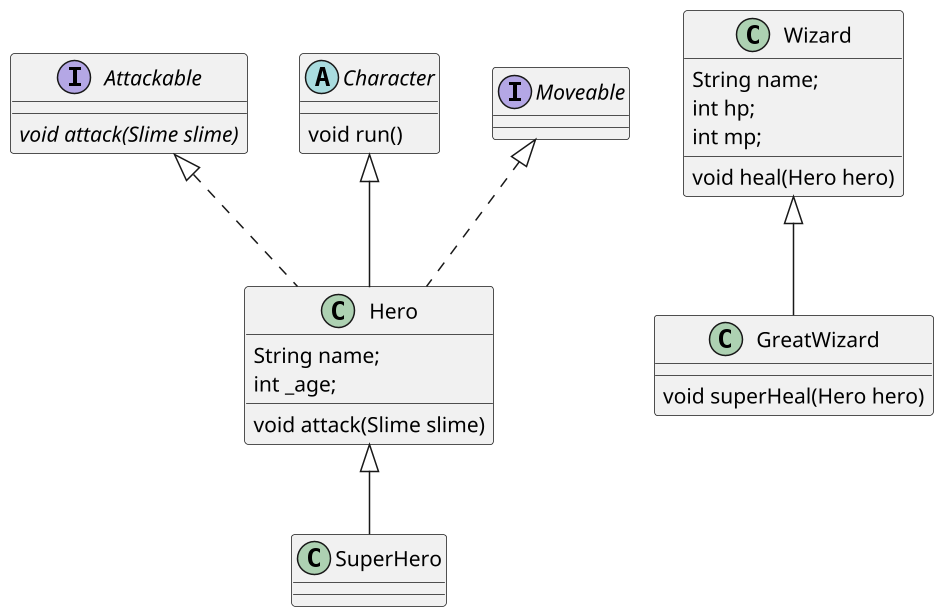 @startuml

scale 1.5

interface Attackable {
    {abstract} void attack(Slime slime)
}

abstract class Character {
    void run()
}

class Hero extends Character implements Attackable, Moveable {
    String name;
    int _age;

    void attack(Slime slime)
}

class SuperHero extends Hero {
}

class Wizard {
    String name;
    int hp;
    int mp;

    void heal(Hero hero)
}

class GreatWizard extends Wizard {

    void superHeal(Hero hero)
}

@enduml